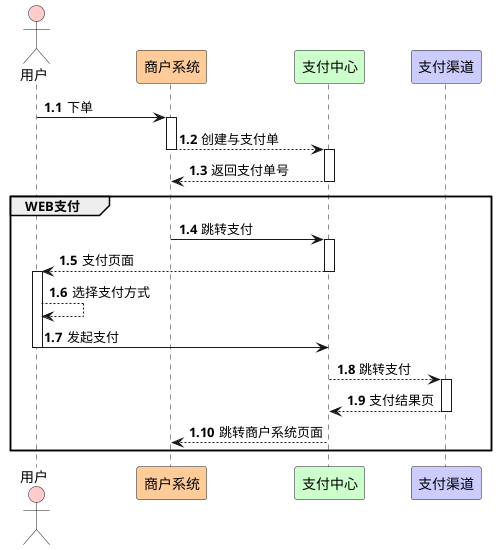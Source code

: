 @startuml
'https://plantuml.com/sequence-diagram

actor 用户 #FFCCCC
participant 商户系统 #FFCC99
participant 支付中心 #CCFFCC
participant 支付渠道 #CCCCFF


autonumber 1.1

用户 -> 商户系统: 下单

activate 商户系统
商户系统 --> 支付中心: 创建与支付单
deactivate 商户系统
activate 支付中心
支付中心 --> 商户系统: 返回支付单号
deactivate 支付中心

group WEB支付

商户系统 -> 支付中心: 跳转支付
activate 支付中心
支付中心 --> 用户: 支付页面
deactivate 支付中心
activate 用户

用户 --> 用户: 选择支付方式

用户 -> 支付中心: 发起支付
deactivate 用户


支付中心 --> 支付渠道: 跳转支付
activate 支付渠道
支付渠道 --> 支付中心: 支付结果页
deactivate 支付渠道



支付中心 --> 商户系统: 跳转商户系统页面
end



@enduml
